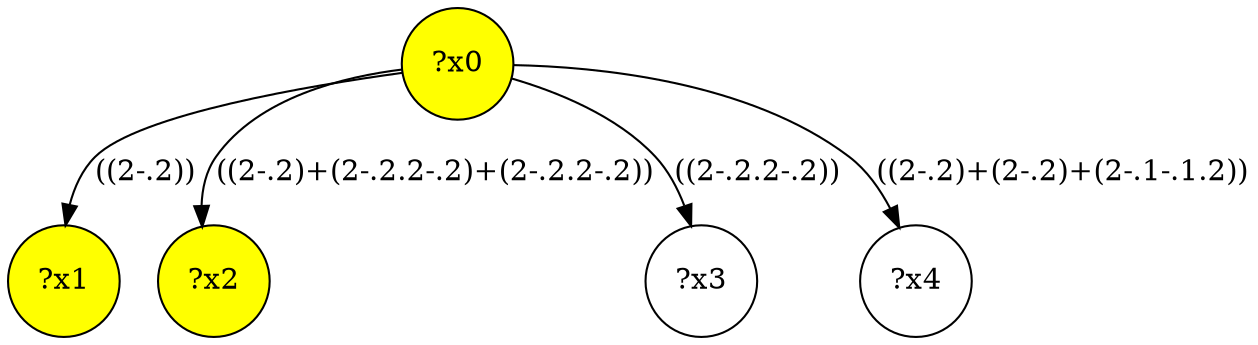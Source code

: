 digraph g {
	x1 [fillcolor="yellow", style="filled," shape=circle, label="?x1"];
	x0 [fillcolor="yellow", style="filled," shape=circle, label="?x0"];
	x2 [fillcolor="yellow", style="filled," shape=circle, label="?x2"];
	x0 -> x1 [label="((2-.2))"];
	x0 -> x2 [label="((2-.2)+(2-.2.2-.2)+(2-.2.2-.2))"];
	x3 [shape=circle, label="?x3"];
	x0 -> x3 [label="((2-.2.2-.2))"];
	x4 [shape=circle, label="?x4"];
	x0 -> x4 [label="((2-.2)+(2-.2)+(2-.1-.1.2))"];
}
